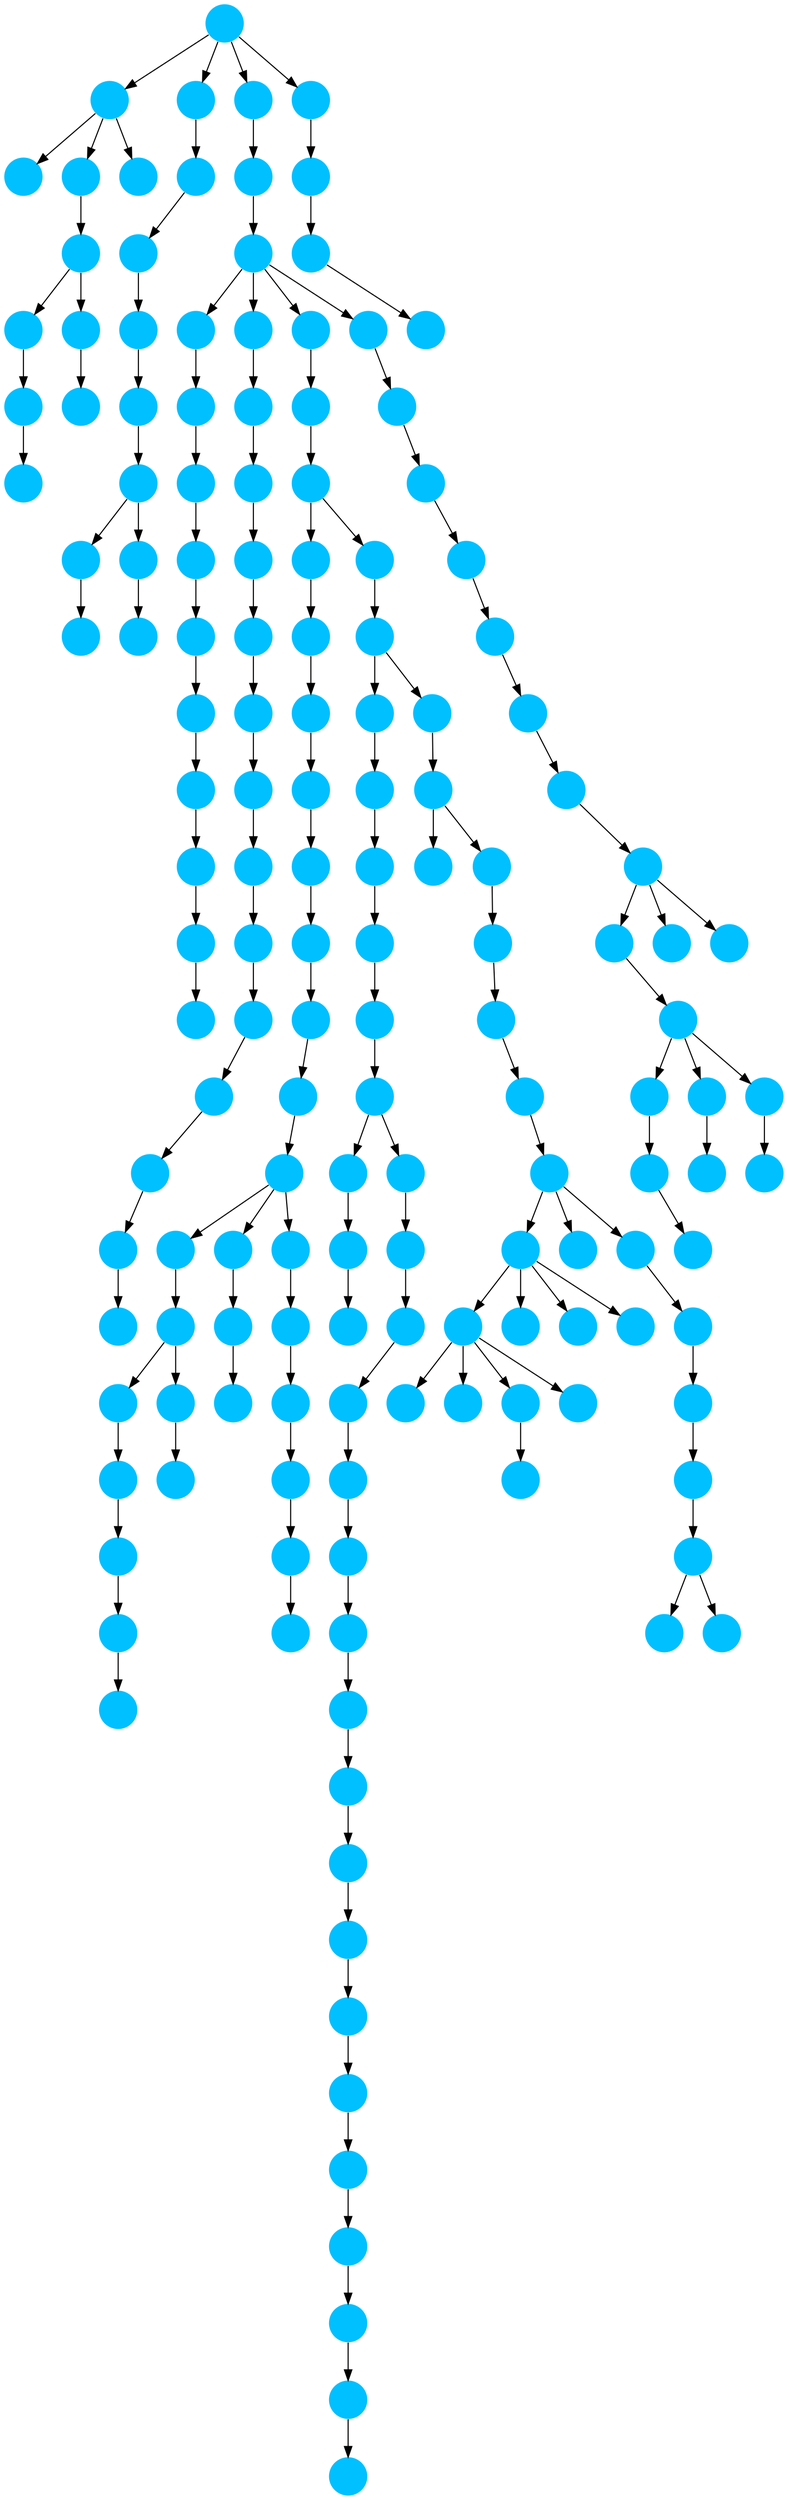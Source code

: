 digraph{
0 [tooltip = "H", penwidth = 0, style = filled, fillcolor = "#00c0ff", shape = circle, label = ""]
1 [tooltip = "H", penwidth = 0, style = filled, fillcolor = "#00c0ff", shape = circle, label = ""]
2 [tooltip = "H", penwidth = 0, style = filled, fillcolor = "#00c0ff", shape = circle, label = ""]
3 [tooltip = "H", penwidth = 0, style = filled, fillcolor = "#00c0ff", shape = circle, label = ""]
4 [tooltip = "H", penwidth = 0, style = filled, fillcolor = "#00c0ff", shape = circle, label = ""]
5 [tooltip = "H", penwidth = 0, style = filled, fillcolor = "#00c0ff", shape = circle, label = ""]
6 [tooltip = "H", penwidth = 0, style = filled, fillcolor = "#00c0ff", shape = circle, label = ""]
7 [tooltip = "H", penwidth = 0, style = filled, fillcolor = "#00c0ff", shape = circle, label = ""]
8 [tooltip = "H", penwidth = 0, style = filled, fillcolor = "#00c0ff", shape = circle, label = ""]
9 [tooltip = "H", penwidth = 0, style = filled, fillcolor = "#00c0ff", shape = circle, label = ""]
10 [tooltip = "H", penwidth = 0, style = filled, fillcolor = "#00c0ff", shape = circle, label = ""]
11 [tooltip = "H", penwidth = 0, style = filled, fillcolor = "#00c0ff", shape = circle, label = ""]
12 [tooltip = "H", penwidth = 0, style = filled, fillcolor = "#00c0ff", shape = circle, label = ""]
13 [tooltip = "H", penwidth = 0, style = filled, fillcolor = "#00c0ff", shape = circle, label = ""]
14 [tooltip = "H", penwidth = 0, style = filled, fillcolor = "#00c0ff", shape = circle, label = ""]
15 [tooltip = "H", penwidth = 0, style = filled, fillcolor = "#00c0ff", shape = circle, label = ""]
16 [tooltip = "H", penwidth = 0, style = filled, fillcolor = "#00c0ff", shape = circle, label = ""]
17 [tooltip = "H", penwidth = 0, style = filled, fillcolor = "#00c0ff", shape = circle, label = ""]
18 [tooltip = "H", penwidth = 0, style = filled, fillcolor = "#00c0ff", shape = circle, label = ""]
19 [tooltip = "H", penwidth = 0, style = filled, fillcolor = "#00c0ff", shape = circle, label = ""]
20 [tooltip = "H", penwidth = 0, style = filled, fillcolor = "#00c0ff", shape = circle, label = ""]
21 [tooltip = "H", penwidth = 0, style = filled, fillcolor = "#00c0ff", shape = circle, label = ""]
22 [tooltip = "H", penwidth = 0, style = filled, fillcolor = "#00c0ff", shape = circle, label = ""]
23 [tooltip = "H", penwidth = 0, style = filled, fillcolor = "#00c0ff", shape = circle, label = ""]
24 [tooltip = "H", penwidth = 0, style = filled, fillcolor = "#00c0ff", shape = circle, label = ""]
25 [tooltip = "H", penwidth = 0, style = filled, fillcolor = "#00c0ff", shape = circle, label = ""]
26 [tooltip = "H", penwidth = 0, style = filled, fillcolor = "#00c0ff", shape = circle, label = ""]
27 [tooltip = "H", penwidth = 0, style = filled, fillcolor = "#00c0ff", shape = circle, label = ""]
28 [tooltip = "H", penwidth = 0, style = filled, fillcolor = "#00c0ff", shape = circle, label = ""]
29 [tooltip = "H", penwidth = 0, style = filled, fillcolor = "#00c0ff", shape = circle, label = ""]
30 [tooltip = "H", penwidth = 0, style = filled, fillcolor = "#00c0ff", shape = circle, label = ""]
31 [tooltip = "H", penwidth = 0, style = filled, fillcolor = "#00c0ff", shape = circle, label = ""]
32 [tooltip = "H", penwidth = 0, style = filled, fillcolor = "#00c0ff", shape = circle, label = ""]
33 [tooltip = "H", penwidth = 0, style = filled, fillcolor = "#00c0ff", shape = circle, label = ""]
34 [tooltip = "H", penwidth = 0, style = filled, fillcolor = "#00c0ff", shape = circle, label = ""]
35 [tooltip = "H", penwidth = 0, style = filled, fillcolor = "#00c0ff", shape = circle, label = ""]
36 [tooltip = "H", penwidth = 0, style = filled, fillcolor = "#00c0ff", shape = circle, label = ""]
37 [tooltip = "H", penwidth = 0, style = filled, fillcolor = "#00c0ff", shape = circle, label = ""]
38 [tooltip = "H", penwidth = 0, style = filled, fillcolor = "#00c0ff", shape = circle, label = ""]
39 [tooltip = "H", penwidth = 0, style = filled, fillcolor = "#00c0ff", shape = circle, label = ""]
40 [tooltip = "H", penwidth = 0, style = filled, fillcolor = "#00c0ff", shape = circle, label = ""]
41 [tooltip = "H", penwidth = 0, style = filled, fillcolor = "#00c0ff", shape = circle, label = ""]
42 [tooltip = "H", penwidth = 0, style = filled, fillcolor = "#00c0ff", shape = circle, label = ""]
43 [tooltip = "H", penwidth = 0, style = filled, fillcolor = "#00c0ff", shape = circle, label = ""]
44 [tooltip = "H", penwidth = 0, style = filled, fillcolor = "#00c0ff", shape = circle, label = ""]
45 [tooltip = "H", penwidth = 0, style = filled, fillcolor = "#00c0ff", shape = circle, label = ""]
46 [tooltip = "H", penwidth = 0, style = filled, fillcolor = "#00c0ff", shape = circle, label = ""]
47 [tooltip = "H", penwidth = 0, style = filled, fillcolor = "#00c0ff", shape = circle, label = ""]
48 [tooltip = "H", penwidth = 0, style = filled, fillcolor = "#00c0ff", shape = circle, label = ""]
49 [tooltip = "H", penwidth = 0, style = filled, fillcolor = "#00c0ff", shape = circle, label = ""]
50 [tooltip = "H", penwidth = 0, style = filled, fillcolor = "#00c0ff", shape = circle, label = ""]
51 [tooltip = "H", penwidth = 0, style = filled, fillcolor = "#00c0ff", shape = circle, label = ""]
52 [tooltip = "H", penwidth = 0, style = filled, fillcolor = "#00c0ff", shape = circle, label = ""]
53 [tooltip = "H", penwidth = 0, style = filled, fillcolor = "#00c0ff", shape = circle, label = ""]
54 [tooltip = "H", penwidth = 0, style = filled, fillcolor = "#00c0ff", shape = circle, label = ""]
55 [tooltip = "H", penwidth = 0, style = filled, fillcolor = "#00c0ff", shape = circle, label = ""]
56 [tooltip = "H", penwidth = 0, style = filled, fillcolor = "#00c0ff", shape = circle, label = ""]
57 [tooltip = "H", penwidth = 0, style = filled, fillcolor = "#00c0ff", shape = circle, label = ""]
58 [tooltip = "H", penwidth = 0, style = filled, fillcolor = "#00c0ff", shape = circle, label = ""]
59 [tooltip = "H", penwidth = 0, style = filled, fillcolor = "#00c0ff", shape = circle, label = ""]
60 [tooltip = "H", penwidth = 0, style = filled, fillcolor = "#00c0ff", shape = circle, label = ""]
61 [tooltip = "H", penwidth = 0, style = filled, fillcolor = "#00c0ff", shape = circle, label = ""]
62 [tooltip = "H", penwidth = 0, style = filled, fillcolor = "#00c0ff", shape = circle, label = ""]
63 [tooltip = "H", penwidth = 0, style = filled, fillcolor = "#00c0ff", shape = circle, label = ""]
64 [tooltip = "H", penwidth = 0, style = filled, fillcolor = "#00c0ff", shape = circle, label = ""]
65 [tooltip = "H", penwidth = 0, style = filled, fillcolor = "#00c0ff", shape = circle, label = ""]
66 [tooltip = "H", penwidth = 0, style = filled, fillcolor = "#00c0ff", shape = circle, label = ""]
67 [tooltip = "H", penwidth = 0, style = filled, fillcolor = "#00c0ff", shape = circle, label = ""]
68 [tooltip = "H", penwidth = 0, style = filled, fillcolor = "#00c0ff", shape = circle, label = ""]
69 [tooltip = "H", penwidth = 0, style = filled, fillcolor = "#00c0ff", shape = circle, label = ""]
70 [tooltip = "H", penwidth = 0, style = filled, fillcolor = "#00c0ff", shape = circle, label = ""]
71 [tooltip = "H", penwidth = 0, style = filled, fillcolor = "#00c0ff", shape = circle, label = ""]
72 [tooltip = "H", penwidth = 0, style = filled, fillcolor = "#00c0ff", shape = circle, label = ""]
73 [tooltip = "H", penwidth = 0, style = filled, fillcolor = "#00c0ff", shape = circle, label = ""]
74 [tooltip = "H", penwidth = 0, style = filled, fillcolor = "#00c0ff", shape = circle, label = ""]
75 [tooltip = "H", penwidth = 0, style = filled, fillcolor = "#00c0ff", shape = circle, label = ""]
76 [tooltip = "H", penwidth = 0, style = filled, fillcolor = "#00c0ff", shape = circle, label = ""]
77 [tooltip = "H", penwidth = 0, style = filled, fillcolor = "#00c0ff", shape = circle, label = ""]
78 [tooltip = "H", penwidth = 0, style = filled, fillcolor = "#00c0ff", shape = circle, label = ""]
79 [tooltip = "H", penwidth = 0, style = filled, fillcolor = "#00c0ff", shape = circle, label = ""]
80 [tooltip = "H", penwidth = 0, style = filled, fillcolor = "#00c0ff", shape = circle, label = ""]
81 [tooltip = "H", penwidth = 0, style = filled, fillcolor = "#00c0ff", shape = circle, label = ""]
82 [tooltip = "H", penwidth = 0, style = filled, fillcolor = "#00c0ff", shape = circle, label = ""]
83 [tooltip = "H", penwidth = 0, style = filled, fillcolor = "#00c0ff", shape = circle, label = ""]
84 [tooltip = "H", penwidth = 0, style = filled, fillcolor = "#00c0ff", shape = circle, label = ""]
85 [tooltip = "H", penwidth = 0, style = filled, fillcolor = "#00c0ff", shape = circle, label = ""]
86 [tooltip = "H", penwidth = 0, style = filled, fillcolor = "#00c0ff", shape = circle, label = ""]
87 [tooltip = "H", penwidth = 0, style = filled, fillcolor = "#00c0ff", shape = circle, label = ""]
88 [tooltip = "H", penwidth = 0, style = filled, fillcolor = "#00c0ff", shape = circle, label = ""]
89 [tooltip = "H", penwidth = 0, style = filled, fillcolor = "#00c0ff", shape = circle, label = ""]
90 [tooltip = "H", penwidth = 0, style = filled, fillcolor = "#00c0ff", shape = circle, label = ""]
91 [tooltip = "H", penwidth = 0, style = filled, fillcolor = "#00c0ff", shape = circle, label = ""]
92 [tooltip = "H", penwidth = 0, style = filled, fillcolor = "#00c0ff", shape = circle, label = ""]
93 [tooltip = "H", penwidth = 0, style = filled, fillcolor = "#00c0ff", shape = circle, label = ""]
94 [tooltip = "H", penwidth = 0, style = filled, fillcolor = "#00c0ff", shape = circle, label = ""]
95 [tooltip = "H", penwidth = 0, style = filled, fillcolor = "#00c0ff", shape = circle, label = ""]
96 [tooltip = "H", penwidth = 0, style = filled, fillcolor = "#00c0ff", shape = circle, label = ""]
97 [tooltip = "H", penwidth = 0, style = filled, fillcolor = "#00c0ff", shape = circle, label = ""]
98 [tooltip = "H", penwidth = 0, style = filled, fillcolor = "#00c0ff", shape = circle, label = ""]
99 [tooltip = "H", penwidth = 0, style = filled, fillcolor = "#00c0ff", shape = circle, label = ""]
100 [tooltip = "H", penwidth = 0, style = filled, fillcolor = "#00c0ff", shape = circle, label = ""]
101 [tooltip = "H", penwidth = 0, style = filled, fillcolor = "#00c0ff", shape = circle, label = ""]
102 [tooltip = "H", penwidth = 0, style = filled, fillcolor = "#00c0ff", shape = circle, label = ""]
103 [tooltip = "H", penwidth = 0, style = filled, fillcolor = "#00c0ff", shape = circle, label = ""]
104 [tooltip = "H", penwidth = 0, style = filled, fillcolor = "#00c0ff", shape = circle, label = ""]
105 [tooltip = "H", penwidth = 0, style = filled, fillcolor = "#00c0ff", shape = circle, label = ""]
106 [tooltip = "H", penwidth = 0, style = filled, fillcolor = "#00c0ff", shape = circle, label = ""]
107 [tooltip = "H", penwidth = 0, style = filled, fillcolor = "#00c0ff", shape = circle, label = ""]
108 [tooltip = "H", penwidth = 0, style = filled, fillcolor = "#00c0ff", shape = circle, label = ""]
109 [tooltip = "H", penwidth = 0, style = filled, fillcolor = "#00c0ff", shape = circle, label = ""]
110 [tooltip = "H", penwidth = 0, style = filled, fillcolor = "#00c0ff", shape = circle, label = ""]
111 [tooltip = "H", penwidth = 0, style = filled, fillcolor = "#00c0ff", shape = circle, label = ""]
112 [tooltip = "H", penwidth = 0, style = filled, fillcolor = "#00c0ff", shape = circle, label = ""]
113 [tooltip = "H", penwidth = 0, style = filled, fillcolor = "#00c0ff", shape = circle, label = ""]
114 [tooltip = "H", penwidth = 0, style = filled, fillcolor = "#00c0ff", shape = circle, label = ""]
115 [tooltip = "H", penwidth = 0, style = filled, fillcolor = "#00c0ff", shape = circle, label = ""]
116 [tooltip = "H", penwidth = 0, style = filled, fillcolor = "#00c0ff", shape = circle, label = ""]
117 [tooltip = "H", penwidth = 0, style = filled, fillcolor = "#00c0ff", shape = circle, label = ""]
118 [tooltip = "H", penwidth = 0, style = filled, fillcolor = "#00c0ff", shape = circle, label = ""]
119 [tooltip = "H", penwidth = 0, style = filled, fillcolor = "#00c0ff", shape = circle, label = ""]
120 [tooltip = "H", penwidth = 0, style = filled, fillcolor = "#00c0ff", shape = circle, label = ""]
121 [tooltip = "H", penwidth = 0, style = filled, fillcolor = "#00c0ff", shape = circle, label = ""]
122 [tooltip = "H", penwidth = 0, style = filled, fillcolor = "#00c0ff", shape = circle, label = ""]
123 [tooltip = "H", penwidth = 0, style = filled, fillcolor = "#00c0ff", shape = circle, label = ""]
124 [tooltip = "H", penwidth = 0, style = filled, fillcolor = "#00c0ff", shape = circle, label = ""]
125 [tooltip = "H", penwidth = 0, style = filled, fillcolor = "#00c0ff", shape = circle, label = ""]
126 [tooltip = "H", penwidth = 0, style = filled, fillcolor = "#00c0ff", shape = circle, label = ""]
127 [tooltip = "H", penwidth = 0, style = filled, fillcolor = "#00c0ff", shape = circle, label = ""]
128 [tooltip = "H", penwidth = 0, style = filled, fillcolor = "#00c0ff", shape = circle, label = ""]
129 [tooltip = "H", penwidth = 0, style = filled, fillcolor = "#00c0ff", shape = circle, label = ""]
130 [tooltip = "H", penwidth = 0, style = filled, fillcolor = "#00c0ff", shape = circle, label = ""]
131 [tooltip = "H", penwidth = 0, style = filled, fillcolor = "#00c0ff", shape = circle, label = ""]
132 [tooltip = "H", penwidth = 0, style = filled, fillcolor = "#00c0ff", shape = circle, label = ""]
133 [tooltip = "H", penwidth = 0, style = filled, fillcolor = "#00c0ff", shape = circle, label = ""]
134 [tooltip = "H", penwidth = 0, style = filled, fillcolor = "#00c0ff", shape = circle, label = ""]
135 [tooltip = "H", penwidth = 0, style = filled, fillcolor = "#00c0ff", shape = circle, label = ""]
136 [tooltip = "H", penwidth = 0, style = filled, fillcolor = "#00c0ff", shape = circle, label = ""]
137 [tooltip = "H", penwidth = 0, style = filled, fillcolor = "#00c0ff", shape = circle, label = ""]
138 [tooltip = "H", penwidth = 0, style = filled, fillcolor = "#00c0ff", shape = circle, label = ""]
139 [tooltip = "H", penwidth = 0, style = filled, fillcolor = "#00c0ff", shape = circle, label = ""]
140 [tooltip = "H", penwidth = 0, style = filled, fillcolor = "#00c0ff", shape = circle, label = ""]
141 [tooltip = "H", penwidth = 0, style = filled, fillcolor = "#00c0ff", shape = circle, label = ""]
142 [tooltip = "H", penwidth = 0, style = filled, fillcolor = "#00c0ff", shape = circle, label = ""]
143 [tooltip = "H", penwidth = 0, style = filled, fillcolor = "#00c0ff", shape = circle, label = ""]
144 [tooltip = "H", penwidth = 0, style = filled, fillcolor = "#00c0ff", shape = circle, label = ""]
145 [tooltip = "H", penwidth = 0, style = filled, fillcolor = "#00c0ff", shape = circle, label = ""]
146 [tooltip = "H", penwidth = 0, style = filled, fillcolor = "#00c0ff", shape = circle, label = ""]
147 [tooltip = "H", penwidth = 0, style = filled, fillcolor = "#00c0ff", shape = circle, label = ""]
148 [tooltip = "H", penwidth = 0, style = filled, fillcolor = "#00c0ff", shape = circle, label = ""]
149 [tooltip = "H", penwidth = 0, style = filled, fillcolor = "#00c0ff", shape = circle, label = ""]
150 [tooltip = "H", penwidth = 0, style = filled, fillcolor = "#00c0ff", shape = circle, label = ""]
151 [tooltip = "H", penwidth = 0, style = filled, fillcolor = "#00c0ff", shape = circle, label = ""]
152 [tooltip = "H", penwidth = 0, style = filled, fillcolor = "#00c0ff", shape = circle, label = ""]
153 [tooltip = "H", penwidth = 0, style = filled, fillcolor = "#00c0ff", shape = circle, label = ""]
154 [tooltip = "H", penwidth = 0, style = filled, fillcolor = "#00c0ff", shape = circle, label = ""]
155 [tooltip = "H", penwidth = 0, style = filled, fillcolor = "#00c0ff", shape = circle, label = ""]
49 -> 37
56 -> 51
63 -> 61
65 -> 112
103 -> 77
93 -> 92
46 -> 42
123 -> 121
61 -> 57
58 -> 155
154 -> 115
74 -> 28
136 -> 45
10 -> 7
32 -> 142
64 -> 75
34 -> 58
109 -> 107
28 -> 31
67 -> 153
10 -> 13
137 -> 131
34 -> 52
86 -> 93
6 -> 111
26 -> 18
66 -> 71
23 -> 19
40 -> 48
75 -> 72
120 -> 123
124 -> 150
25 -> 73
130 -> 127
118 -> 114
138 -> 20
87 -> 91
124 -> 152
109 -> 74
153 -> 124
116 -> 154
150 -> 151
55 -> 40
64 -> 146
2 -> 1
92 -> 98
126 -> 147
51 -> 43
57 -> 60
14 -> 22
98 -> 103
91 -> 84
29 -> 105
99 -> 97
2 -> 23
11 -> 15
89 -> 99
112 -> 109
54 -> 49
94 -> 102
15 -> 25
48 -> 41
134 -> 33
45 -> 47
66 -> 148
142 -> 134
25 -> 14
120 -> 140
129 -> 128
17 -> 27
109 -> 106
80 -> 76
77 -> 78
131 -> 132
133 -> 135
100 -> 87
101 -> 88
64 -> 70
28 -> 143
7 -> 17
128 -> 133
41 -> 44
35 -> 34
89 -> 100
78 -> 94
28 -> 29
104 -> 138
95 -> 90
42 -> 53
10 -> 11
31 -> 30
1 -> 0
125 -> 59
102 -> 104
88 -> 85
90 -> 81
12 -> 3
21 -> 110
44 -> 39
96 -> 79
81 -> 96
39 -> 50
140 -> 139
79 -> 12
87 -> 83
47 -> 55
5 -> 16
16 -> 67
66 -> 64
22 -> 136
113 -> 144
152 -> 149
60 -> 38
8 -> 4
143 -> 141
76 -> 65
110 -> 80
10 -> 6
1 -> 145
114 -> 113
115 -> 118
66 -> 69
27 -> 125
13 -> 21
135 -> 130
2 -> 26
3 -> 8
117 -> 116
2 -> 9
111 -> 117
73 -> 89
81 -> 66
64 -> 68
19 -> 10
52 -> 36
132 -> 129
84 -> 95
1 -> 24
41 -> 35
97 -> 86
62 -> 63
36 -> 54
98 -> 101
20 -> 32
81 -> 82
8 -> 119
33 -> 46
18 -> 126
121 -> 122
24 -> 120
41 -> 62
105 -> 108
9 -> 5
59 -> 137
53 -> 56
}